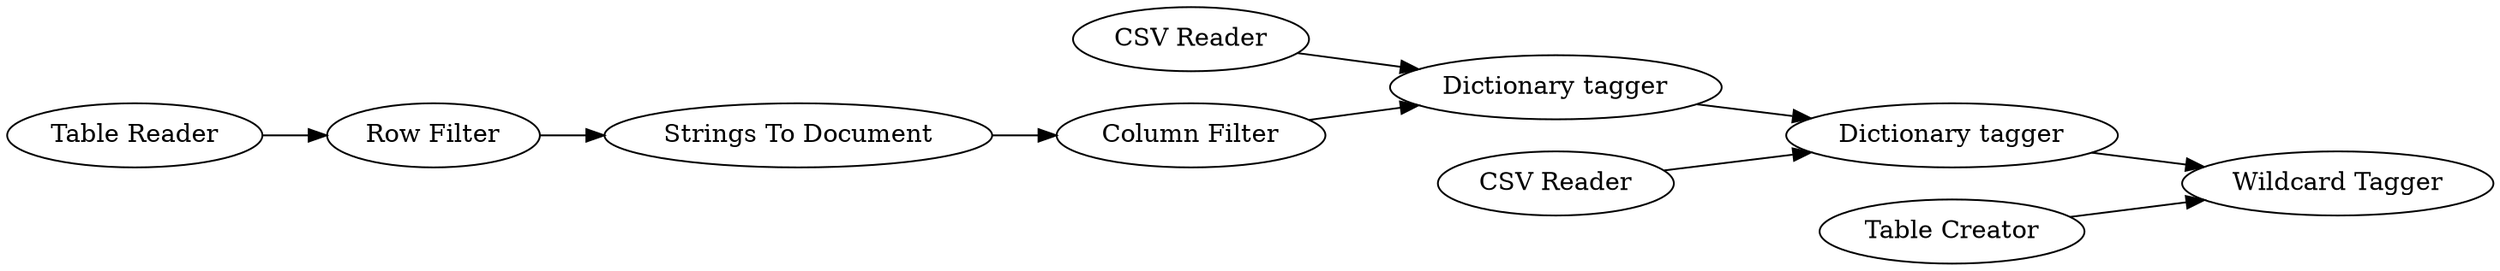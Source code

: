digraph {
	134 -> 130
	126 -> 22
	121 -> 132
	22 -> 130
	131 -> 132
	124 -> 126
	133 -> 124
	130 -> 131
	135 -> 131
	135 [label="CSV Reader"]
	133 [label="Table Reader"]
	126 [label="Strings To Document"]
	22 [label="Column Filter"]
	131 [label="Dictionary tagger"]
	124 [label="Row Filter"]
	130 [label="Dictionary tagger"]
	121 [label="Table Creator"]
	134 [label="CSV Reader"]
	132 [label="Wildcard Tagger"]
	rankdir=LR
}
